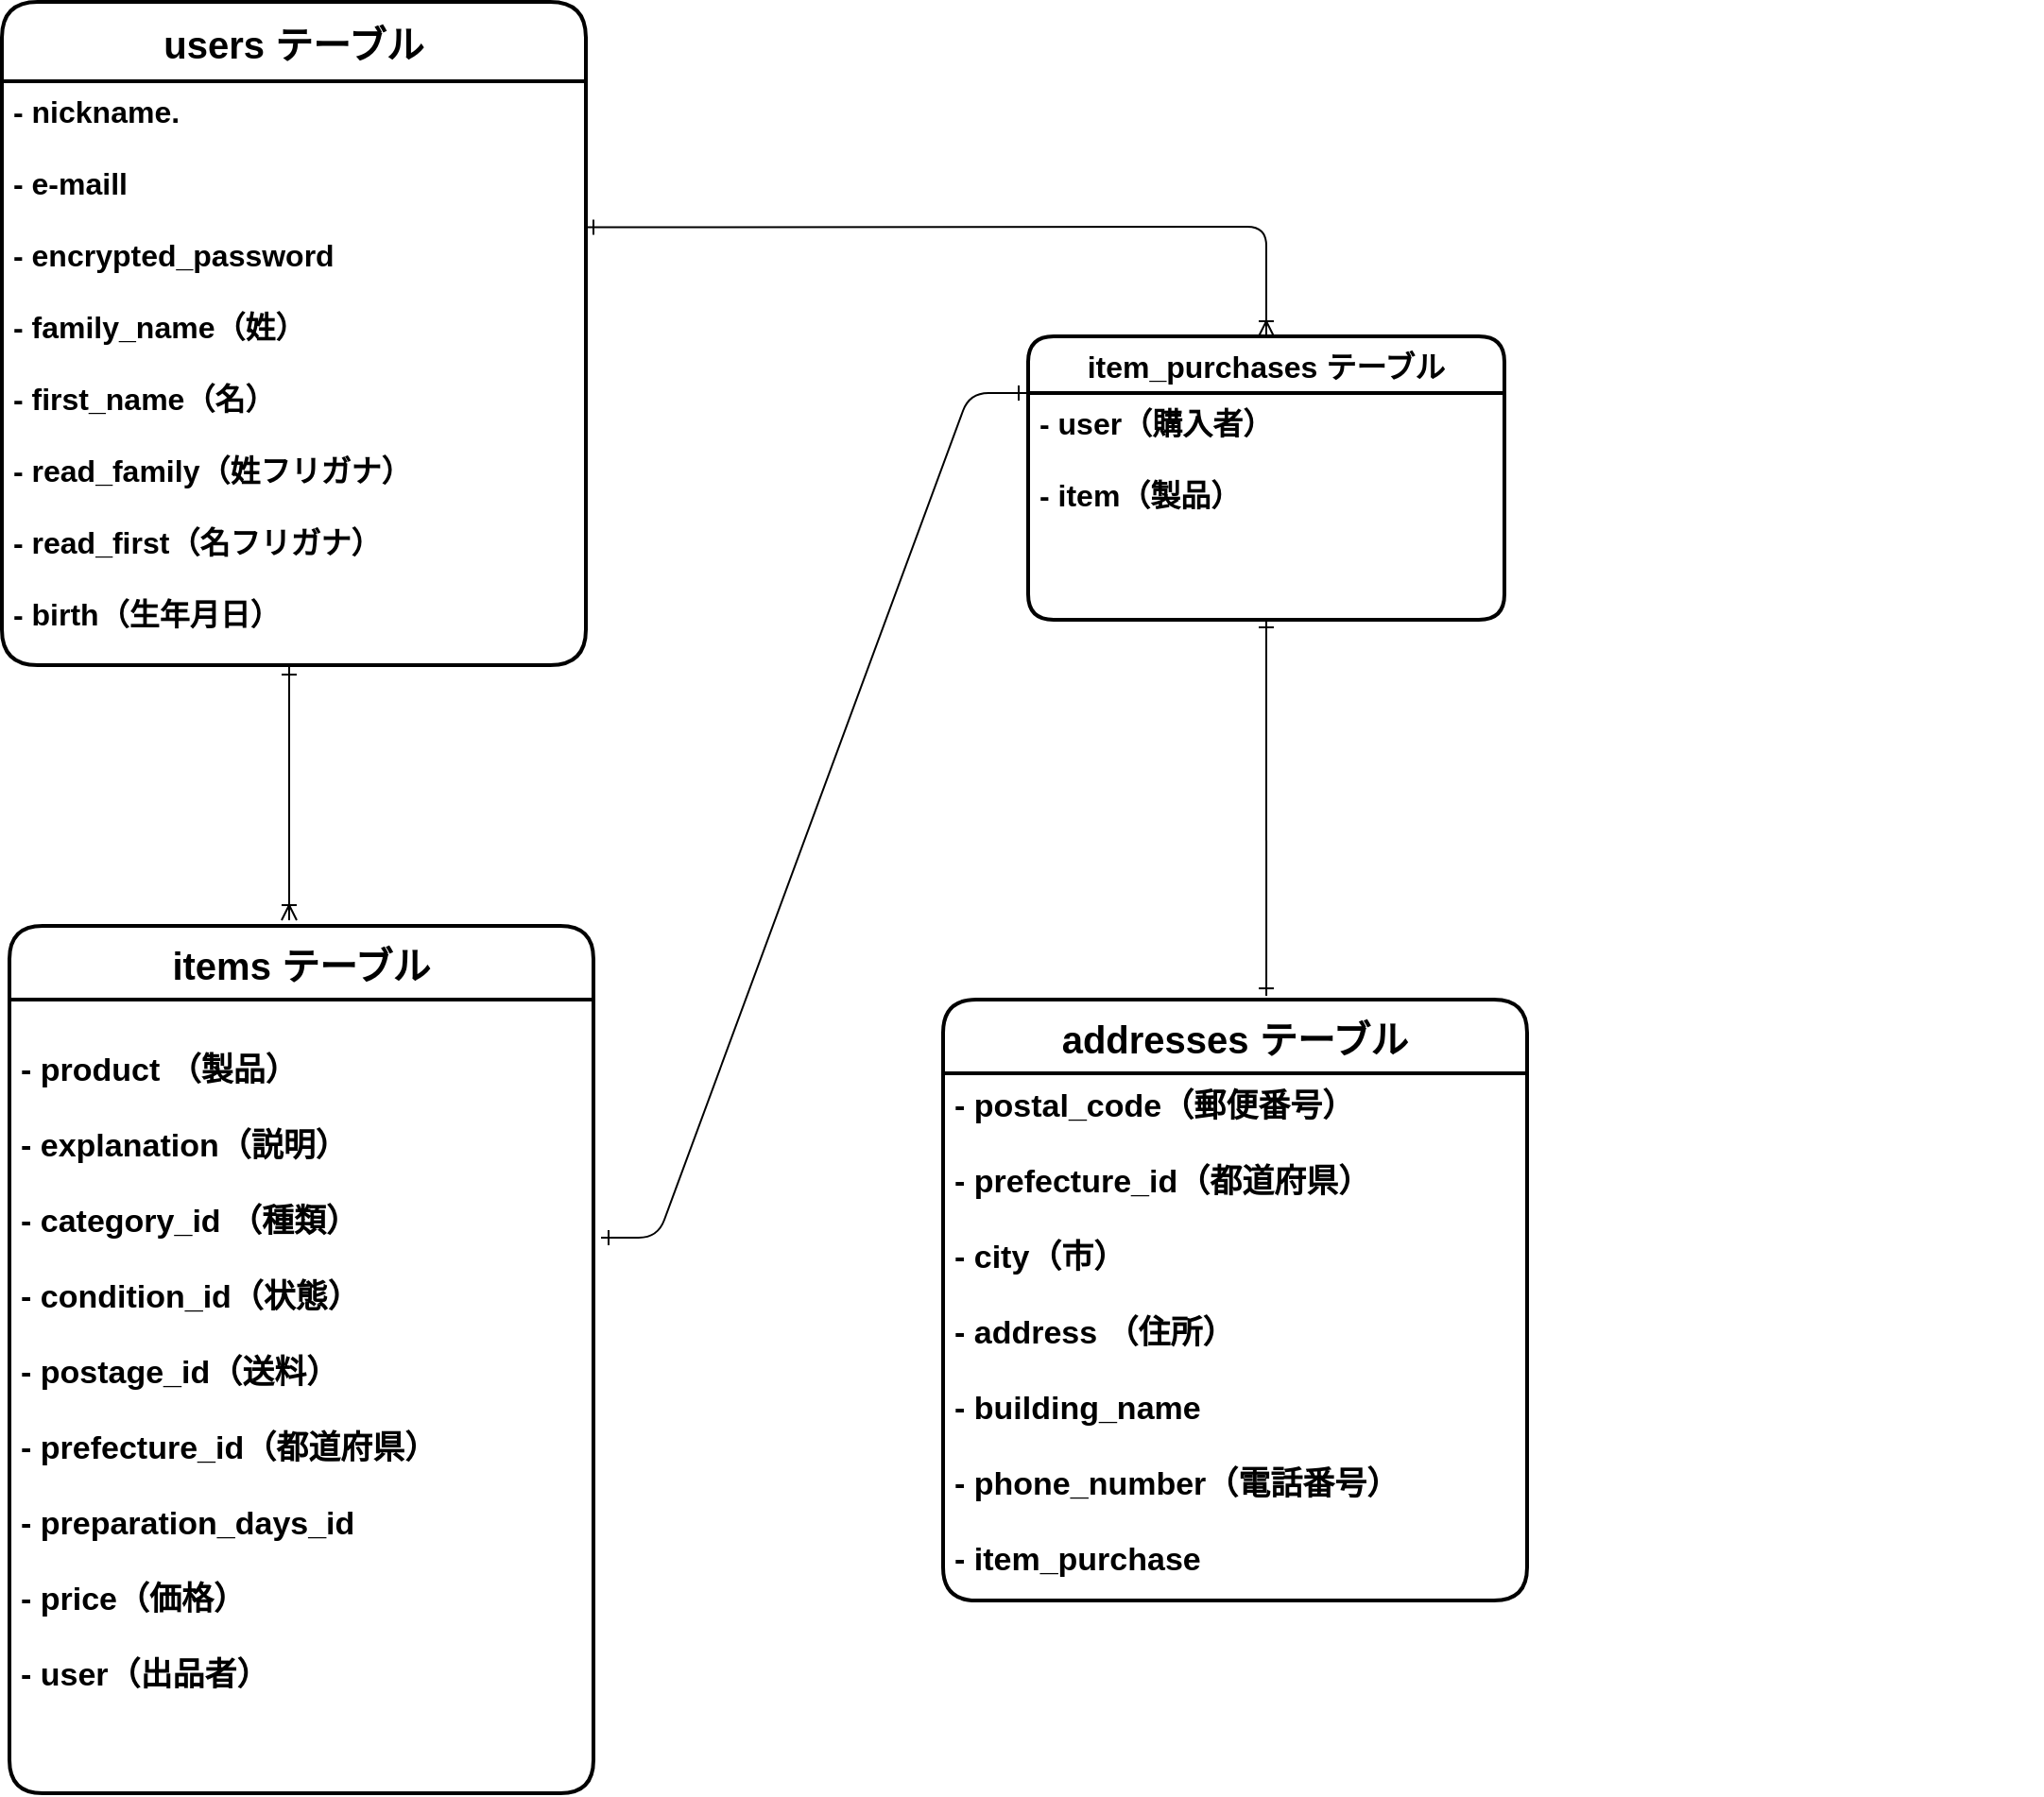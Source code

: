 <mxfile>
    <diagram id="FM4nxyUvc8i_DUWH0g2F" name="ページ1">
        <mxGraphModel dx="685" dy="255" grid="1" gridSize="3" guides="1" tooltips="1" connect="1" arrows="1" fold="1" page="1" pageScale="1" pageWidth="827" pageHeight="1169" math="0" shadow="0">
            <root>
                <mxCell id="0"/>
                <mxCell id="1" parent="0"/>
                <mxCell id="108" value="users テーブル" style="swimlane;childLayout=stackLayout;horizontal=1;startSize=42;horizontalStack=0;rounded=1;fontSize=20;fontStyle=1;strokeWidth=2;resizeParent=0;resizeLast=1;shadow=0;dashed=0;align=center;" parent="1" vertex="1">
                    <mxGeometry x="3" y="3" width="309" height="351" as="geometry"/>
                </mxCell>
                <mxCell id="110" value="" style="line;strokeWidth=1;rotatable=0;dashed=0;labelPosition=right;align=left;verticalAlign=middle;spacingTop=0;spacingLeft=6;points=[];portConstraint=eastwest;" parent="108" vertex="1">
                    <mxGeometry y="42" width="309" as="geometry"/>
                </mxCell>
                <mxCell id="109" value="- nickname.                                      &#10;&#10;- e-maill                                              &#10;&#10;- encrypted_password                                      &#10;&#10;- family_name（姓）                                 &#10;&#10;- first_name（名）                                     &#10;&#10;- read_family（姓フリガナ）                       &#10;&#10;- read_first（名フリガナ）                           &#10;&#10;- birth（生年月日）                                       &#10;&#10;&#10;                  &#10;&#10;" style="align=left;strokeColor=none;fillColor=none;spacingLeft=4;fontSize=16;verticalAlign=top;resizable=0;rotatable=0;part=1;fontStyle=1" parent="108" vertex="1">
                    <mxGeometry y="42" width="309" height="309" as="geometry"/>
                </mxCell>
                <mxCell id="118" value="items テーブル" style="swimlane;childLayout=stackLayout;horizontal=1;startSize=39;horizontalStack=0;rounded=1;fontSize=20;fontStyle=1;strokeWidth=2;resizeParent=0;resizeLast=1;shadow=0;dashed=0;align=center;" parent="1" vertex="1">
                    <mxGeometry x="7" y="492" width="309" height="459" as="geometry"/>
                </mxCell>
                <mxCell id="121" value="" style="line;strokeWidth=1;rotatable=0;dashed=0;labelPosition=right;align=left;verticalAlign=middle;spacingTop=0;spacingLeft=6;points=[];portConstraint=eastwest;" parent="118" vertex="1">
                    <mxGeometry y="39" width="309" as="geometry"/>
                </mxCell>
                <mxCell id="122" value="                                                                             &#10;- product （製品）&#10;&#10;- explanation（説明）                                                                   &#10;&#10;- category_id （種類）                                                                         &#10;&#10;- condition_id（状態）  &#10;&#10;- postage_id（送料）                                                              &#10;&#10;- prefecture_id（都道府県）                                                               &#10;&#10;- preparation_days_id                                                               &#10;&#10;- price（価格）                                        &#10;&#10;- user（出品者）                                      &#10;                                                     &#10;                                          &#10;                                                          &#10;                                    &#10;                                                          &#10;                                     &#10;                                                        &#10;                  &#10;&#10;" style="align=left;strokeColor=none;fillColor=none;spacingLeft=4;fontSize=17;verticalAlign=top;resizable=0;rotatable=0;part=1;fontStyle=1" parent="118" vertex="1">
                    <mxGeometry y="39" width="309" height="420" as="geometry"/>
                </mxCell>
                <mxCell id="135" value="item_purchases テーブル" style="swimlane;childLayout=stackLayout;horizontal=1;startSize=30;horizontalStack=0;rounded=1;fontSize=16;fontStyle=1;strokeWidth=2;resizeParent=0;resizeLast=1;shadow=0;dashed=0;align=center;swimlaneFillColor=none;strokeColor=default;" parent="1" vertex="1">
                    <mxGeometry x="546" y="180" width="252" height="150" as="geometry"/>
                </mxCell>
                <mxCell id="136" value="- user（購入者）&#10;&#10;- item（製品）&#10;&#10;" style="align=left;strokeColor=none;fillColor=none;spacingLeft=4;fontSize=16;verticalAlign=top;resizable=0;rotatable=0;part=1;fontStyle=1" parent="135" vertex="1">
                    <mxGeometry y="30" width="252" height="120" as="geometry"/>
                </mxCell>
                <mxCell id="138" style="edgeStyle=none;html=1;fontSize=16;startArrow=ERone;startFill=0;endArrow=ERoneToMany;endFill=0;" parent="1" edge="1">
                    <mxGeometry relative="1" as="geometry">
                        <mxPoint x="155" y="355" as="sourcePoint"/>
                        <mxPoint x="155" y="489" as="targetPoint"/>
                    </mxGeometry>
                </mxCell>
                <mxCell id="153" value="" style="edgeStyle=entityRelationEdgeStyle;fontSize=12;html=1;endArrow=ERone;endFill=1;entryX=0;entryY=0;entryDx=0;entryDy=0;startArrow=ERone;startFill=0;" parent="1" edge="1">
                    <mxGeometry width="100" height="100" relative="1" as="geometry">
                        <mxPoint x="320" y="657" as="sourcePoint"/>
                        <mxPoint x="545" y="210" as="targetPoint"/>
                    </mxGeometry>
                </mxCell>
                <mxCell id="154" value="addresses テーブル" style="swimlane;childLayout=stackLayout;horizontal=1;startSize=39;horizontalStack=0;rounded=1;fontSize=20;fontStyle=1;strokeWidth=2;resizeParent=0;resizeLast=1;shadow=0;dashed=0;align=center;" parent="1" vertex="1">
                    <mxGeometry x="501" y="531" width="309" height="318" as="geometry"/>
                </mxCell>
                <mxCell id="155" value="" style="line;strokeWidth=1;rotatable=0;dashed=0;labelPosition=right;align=left;verticalAlign=middle;spacingTop=0;spacingLeft=6;points=[];portConstraint=eastwest;" parent="154" vertex="1">
                    <mxGeometry y="39" width="309" as="geometry"/>
                </mxCell>
                <mxCell id="156" value="- postal_code（郵便番号）                                                                             &#10;&#10;- prefecture_id（都道府県）&#10;                                                                             &#10;- city（市）                                                                   &#10;&#10;- address （住所）                                                                         &#10;&#10;- building_name                                                                              &#10;&#10;- phone_number（電話番号）                                                              &#10;&#10;- item_purchase                                                               &#10;&#10;                                                              &#10;&#10;                                       &#10;&#10;                                     &#10;                                                     &#10;                                          &#10;                                                          &#10;                                    &#10;                                                          &#10;                                     &#10;                                                        &#10;                  &#10;&#10;" style="align=left;strokeColor=none;fillColor=none;spacingLeft=4;fontSize=17;verticalAlign=top;resizable=0;rotatable=0;part=1;fontStyle=1" parent="154" vertex="1">
                    <mxGeometry y="39" width="309" height="279" as="geometry"/>
                </mxCell>
                <mxCell id="158" style="edgeStyle=none;html=1;entryX=0.492;entryY=-0.025;entryDx=0;entryDy=0;entryPerimeter=0;fontSize=16;startArrow=ERone;startFill=0;endArrow=ERone;endFill=0;exitX=0.5;exitY=1;exitDx=0;exitDy=0;" parent="1" source="136" edge="1">
                    <mxGeometry relative="1" as="geometry">
                        <mxPoint x="675" y="342" as="sourcePoint"/>
                        <mxPoint x="672.028" y="529.05" as="targetPoint"/>
                    </mxGeometry>
                </mxCell>
                <mxCell id="160" style="edgeStyle=none;html=1;exitX=1;exitY=0.25;exitDx=0;exitDy=0;entryX=0.5;entryY=0;entryDx=0;entryDy=0;startArrow=ERone;startFill=0;endArrow=ERoneToMany;endFill=0;" parent="1" source="109" target="135" edge="1">
                    <mxGeometry relative="1" as="geometry">
                        <mxPoint x="675" y="122" as="targetPoint"/>
                        <Array as="points">
                            <mxPoint x="672" y="122"/>
                        </Array>
                    </mxGeometry>
                </mxCell>
            </root>
        </mxGraphModel>
    </diagram>
</mxfile>